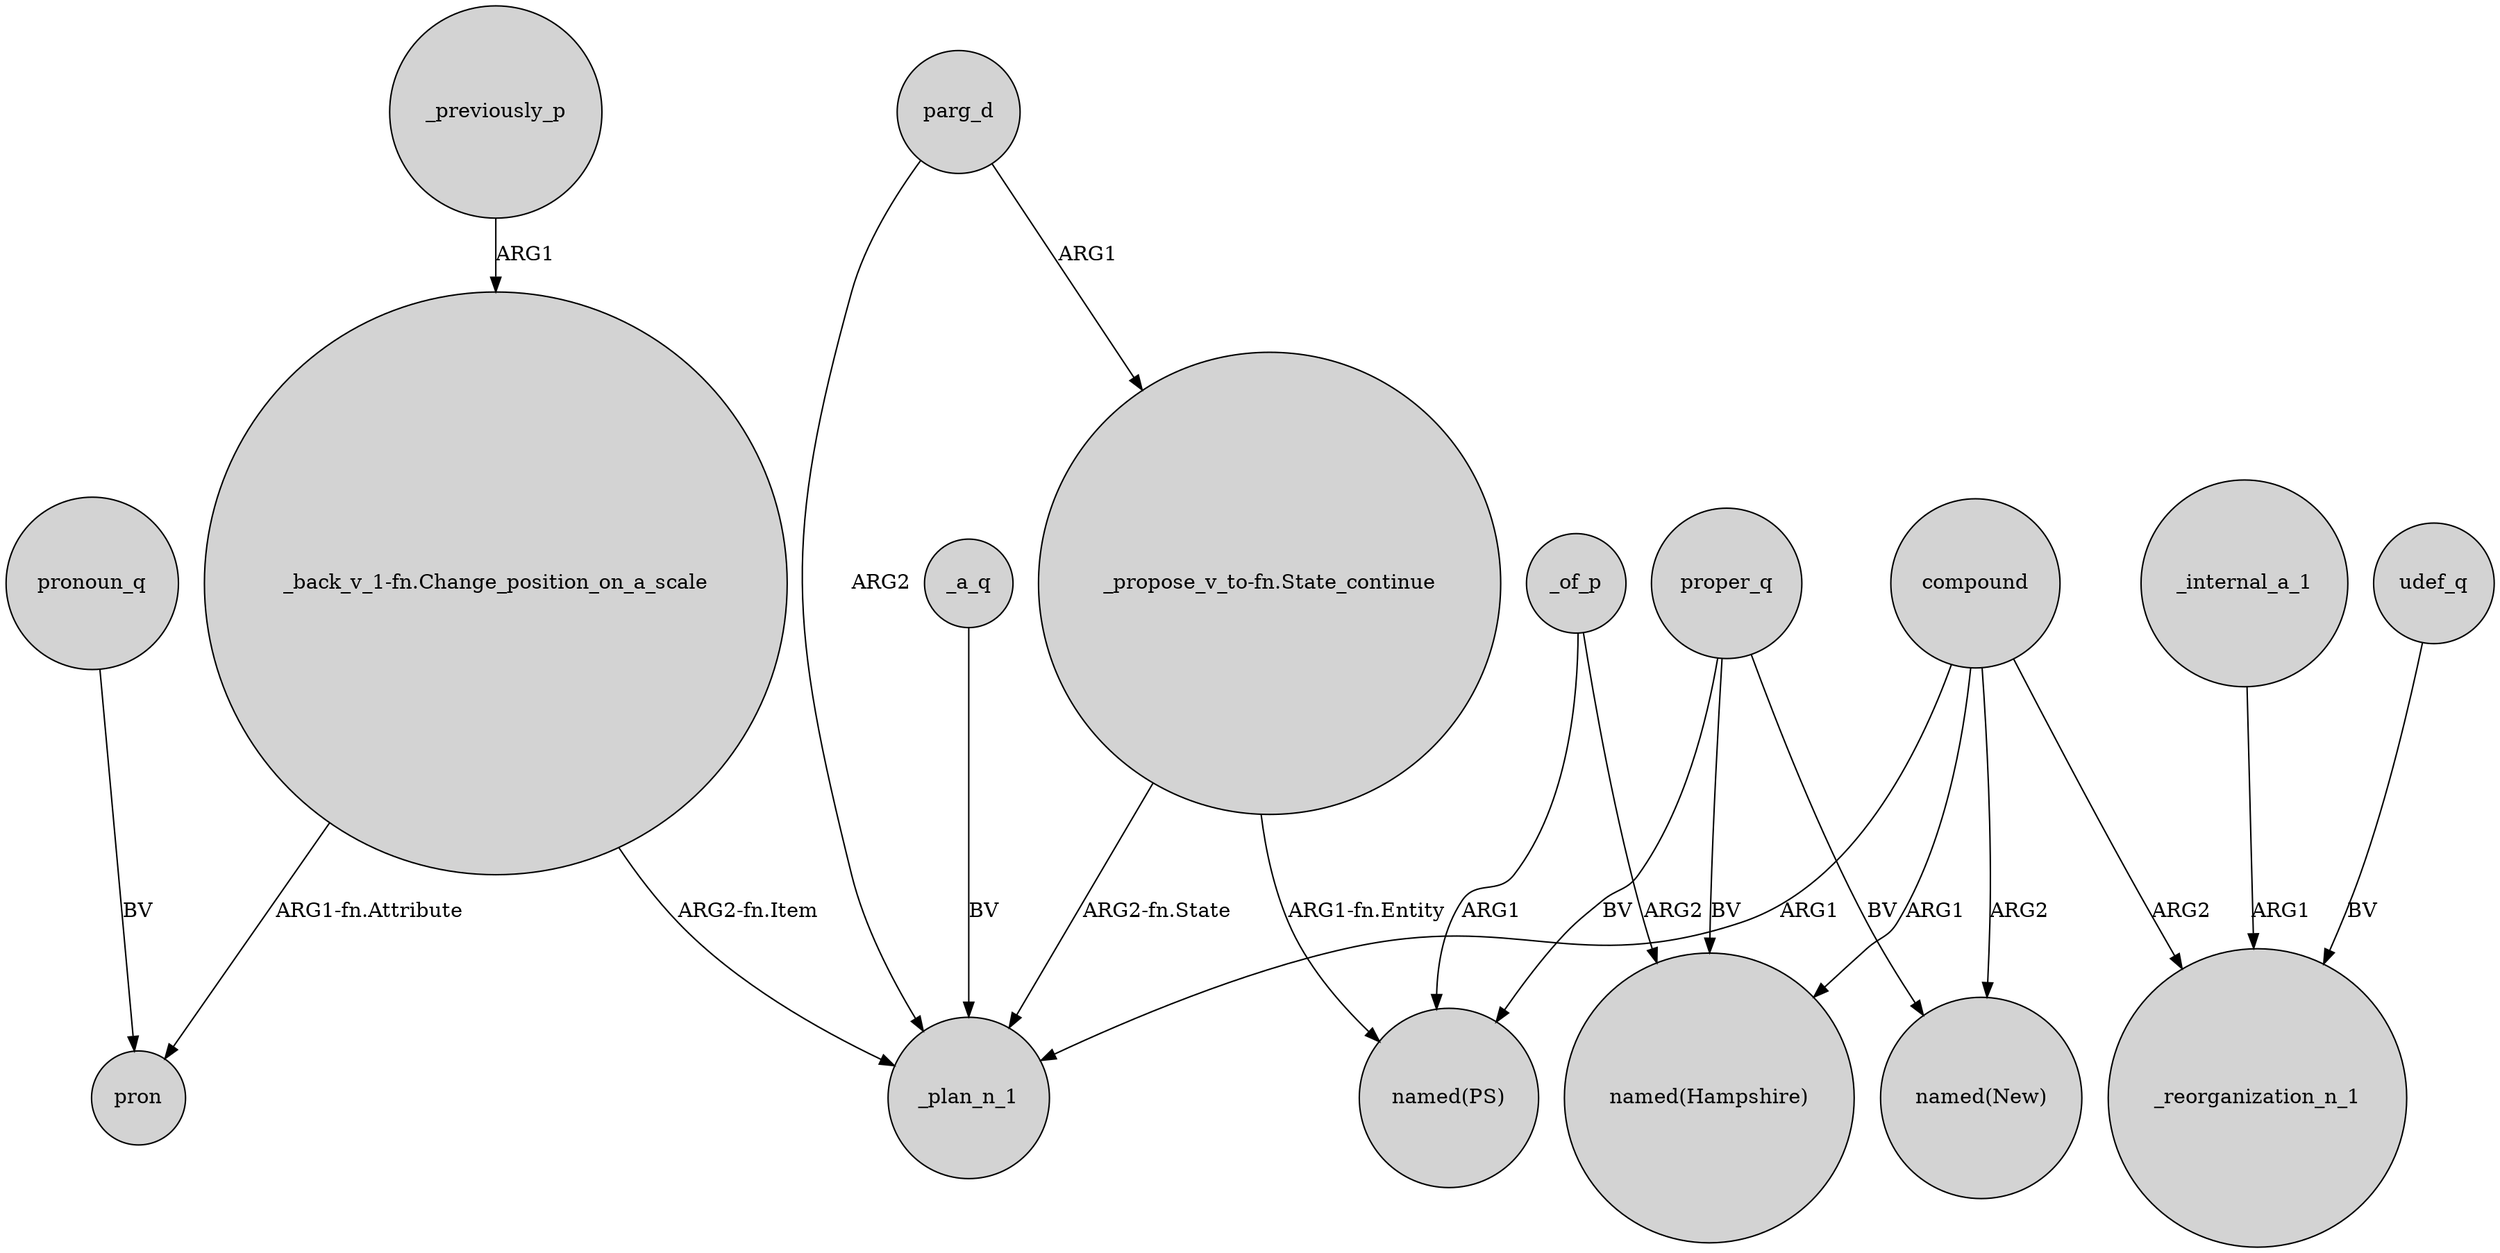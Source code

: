 digraph {
	node [shape=circle style=filled]
	_previously_p -> "_back_v_1-fn.Change_position_on_a_scale" [label=ARG1]
	compound -> "named(New)" [label=ARG2]
	_internal_a_1 -> _reorganization_n_1 [label=ARG1]
	proper_q -> "named(New)" [label=BV]
	_of_p -> "named(Hampshire)" [label=ARG2]
	parg_d -> "_propose_v_to-fn.State_continue" [label=ARG1]
	parg_d -> _plan_n_1 [label=ARG2]
	"_propose_v_to-fn.State_continue" -> _plan_n_1 [label="ARG2-fn.State"]
	proper_q -> "named(Hampshire)" [label=BV]
	"_back_v_1-fn.Change_position_on_a_scale" -> pron [label="ARG1-fn.Attribute"]
	pronoun_q -> pron [label=BV]
	"_back_v_1-fn.Change_position_on_a_scale" -> _plan_n_1 [label="ARG2-fn.Item"]
	compound -> "named(Hampshire)" [label=ARG1]
	compound -> _reorganization_n_1 [label=ARG2]
	"_propose_v_to-fn.State_continue" -> "named(PS)" [label="ARG1-fn.Entity"]
	_a_q -> _plan_n_1 [label=BV]
	udef_q -> _reorganization_n_1 [label=BV]
	compound -> _plan_n_1 [label=ARG1]
	proper_q -> "named(PS)" [label=BV]
	_of_p -> "named(PS)" [label=ARG1]
}
